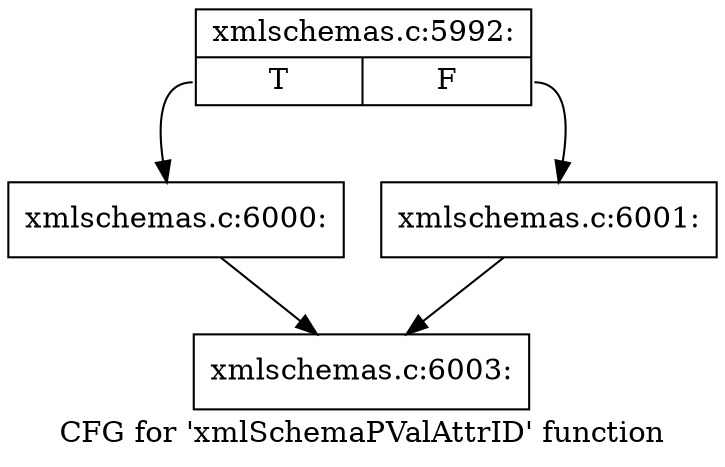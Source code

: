 digraph "CFG for 'xmlSchemaPValAttrID' function" {
	label="CFG for 'xmlSchemaPValAttrID' function";

	Node0x45b88e0 [shape=record,label="{xmlschemas.c:5992:|{<s0>T|<s1>F}}"];
	Node0x45b88e0:s0 -> Node0x4c87a80;
	Node0x45b88e0:s1 -> Node0x4c87ad0;
	Node0x4c87a80 [shape=record,label="{xmlschemas.c:6000:}"];
	Node0x4c87a80 -> Node0x4c7b310;
	Node0x4c87ad0 [shape=record,label="{xmlschemas.c:6001:}"];
	Node0x4c87ad0 -> Node0x4c7b310;
	Node0x4c7b310 [shape=record,label="{xmlschemas.c:6003:}"];
}
